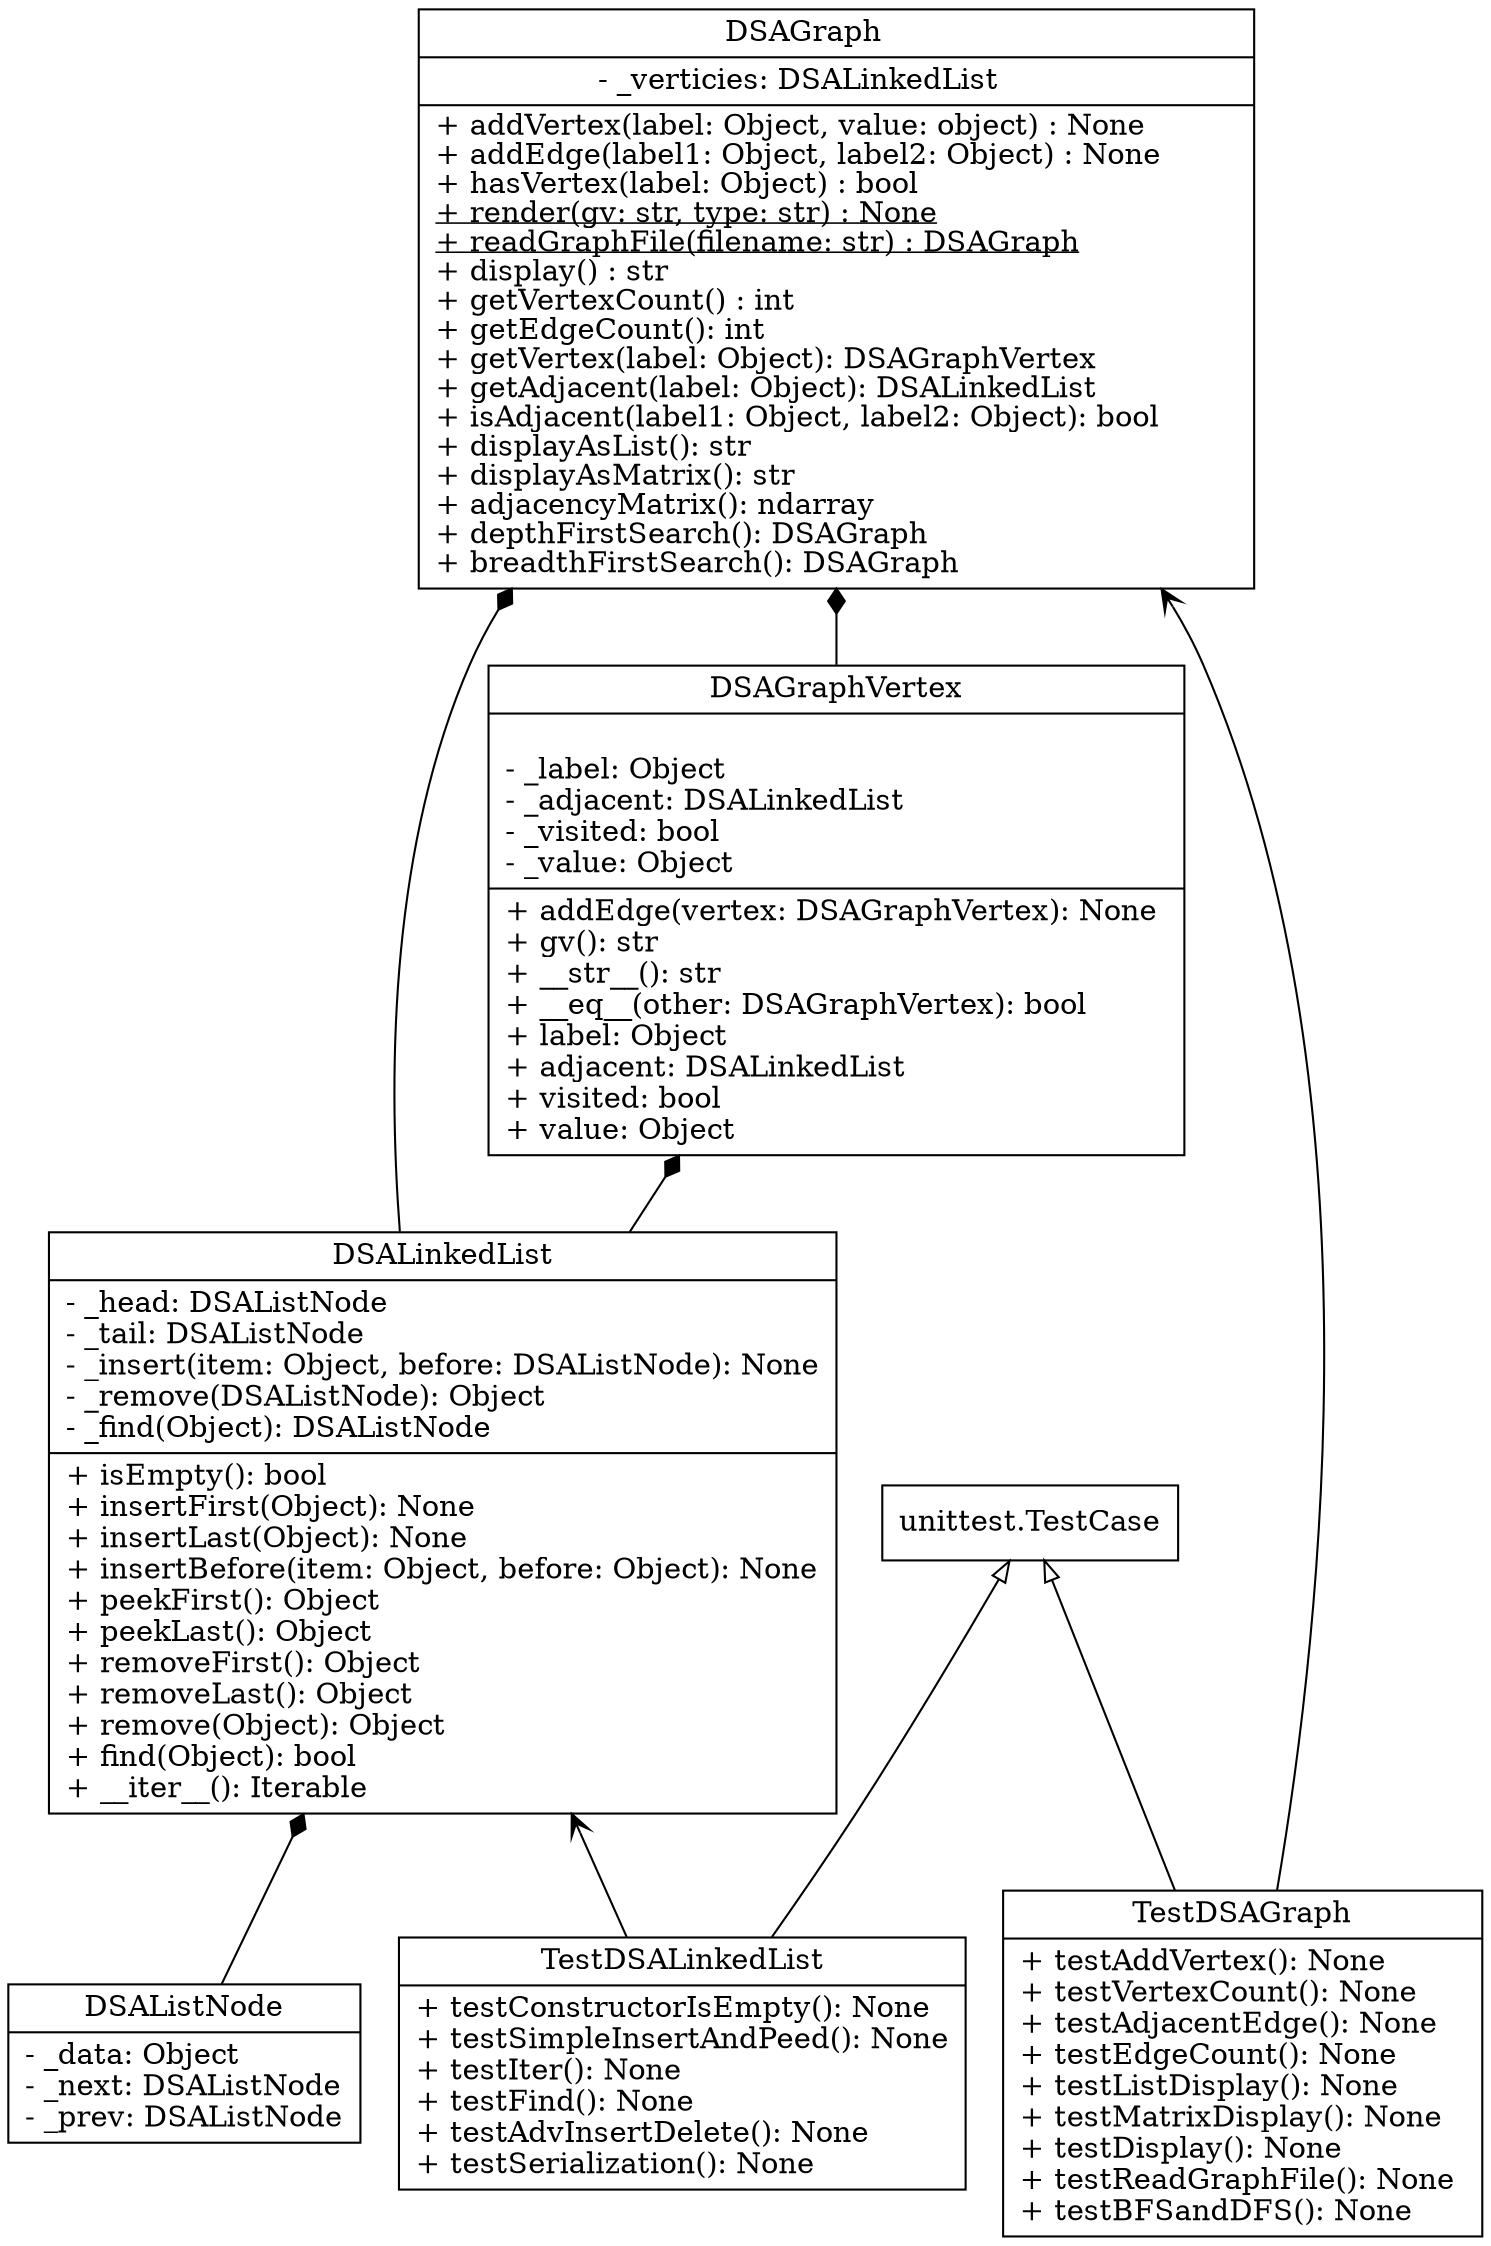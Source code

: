 digraph DSAGraph {
    node [
        shape = "record"
    ]

    DSAGraph [
        label = <{DSAGraph
        |- _verticies: DSALinkedList
        <br align="left"/>|+ addVertex(label: Object, value: object) : None
        <br align="left"/>+ addEdge(label1: Object, label2: Object) : None
        <br align="left"/>+ hasVertex(label: Object) : bool
        <br align="left"/><u>+ render(gv: str, type: str) : None</u>
        <br align="left"/><u>+ readGraphFile(filename: str) : DSAGraph</u>
        <br align="left"/>+ display() : str
        <br align="left"/>+ getVertexCount() : int
        <br align="left"/>+ getEdgeCount(): int
        <br align="left"/>+ getVertex(label: Object): DSAGraphVertex
        <br align="left"/>+ getAdjacent(label: Object): DSALinkedList
        <br align="left"/>+ isAdjacent(label1: Object, label2: Object): bool
        <br align="left"/>+ displayAsList(): str
        <br align="left"/>+ displayAsMatrix(): str
        <br align="left"/>+ adjacencyMatrix(): ndarray
        <br align="left"/>+ depthFirstSearch(): DSAGraph
        <br align="left"/>+ breadthFirstSearch(): DSAGraph
        <br align="left"/>}>
    ]

    DSAGraphVertex [
        label = "{DSAGraphVertex
        |\l- _label: Object
        \l- _adjacent: DSALinkedList
        \l- _visited: bool
        \l- _value: Object\l
        |+ addEdge(vertex: DSAGraphVertex): None
        \l+ gv(): str
        \l+ __str__(): str
        \l+ __eq__(other: DSAGraphVertex): bool
        \l+ label: Object
        \l+ adjacent: DSALinkedList
        \l+ visited: bool
        \l+ value: Object\l}"
    ]

    TestDSAGraph [
        label = "{TestDSAGraph
        |+ testAddVertex(): None
        \l+ testVertexCount(): None
        \l+ testAdjacentEdge(): None
        \l+ testEdgeCount(): None
        \l+ testListDisplay(): None
        \l+ testMatrixDisplay(): None
        \l+ testDisplay(): None
        \l+ testReadGraphFile(): None
        \l+ testBFSandDFS(): None\l}"
    ]

    unittestTestCase [
        label = "{unittest.TestCase}"
    ]

    DSALinkedList [
        label = "{DSALinkedList|- _head: DSAListNode\l- _tail: DSAListNode\l- _insert(item: Object, before: DSAListNode): None\l- _remove(DSAListNode): Object\l- _find(Object): DSAListNode\l|+ isEmpty(): bool\l+ insertFirst(Object): None\l+ insertLast(Object): None\l+ insertBefore(item: Object, before: Object): None\l+ peekFirst(): Object\l+ peekLast(): Object\l+ removeFirst(): Object\l+ removeLast(): Object\l+ remove(Object): Object\l+ find(Object): bool\l+ __iter__(): Iterable\l}"
    ]

    DSAListNode [
        label = "{DSAListNode|- _data: Object\l- _next: DSAListNode\l- _prev: DSAListNode\l}"
    ]

    TestDSALinkedList [
        label = "{TestDSALinkedList|+ testConstructorIsEmpty(): None\l+ testSimpleInsertAndPeed(): None\l+ testIter(): None\l+ testFind(): None\l+ testAdvInsertDelete(): None\l+ testSerialization(): None\l}"
    ]
    edge [
        arrowhead = "diamond"
    ]
    DSAListNode -> DSALinkedList
    TestDSALinkedList -> DSALinkedList [arrowhead = "vee"]
    edge [
        arrowhead = "empty"
    ]
    TestDSALinkedList -> unittestTestCase

    TestDSAGraph -> DSAGraph [arrowhead = "vee"]
    DSAGraphVertex -> DSAGraph [arrowhead = "diamond"]
    TestDSAGraph -> unittestTestCase [arrowhead = "onormal"]

    DSALinkedList -> DSAGraph [arrowhead = "diamond"]
    DSALinkedList -> DSAGraphVertex [arrowhead = "diamond"]

    rankdir=BT
}
